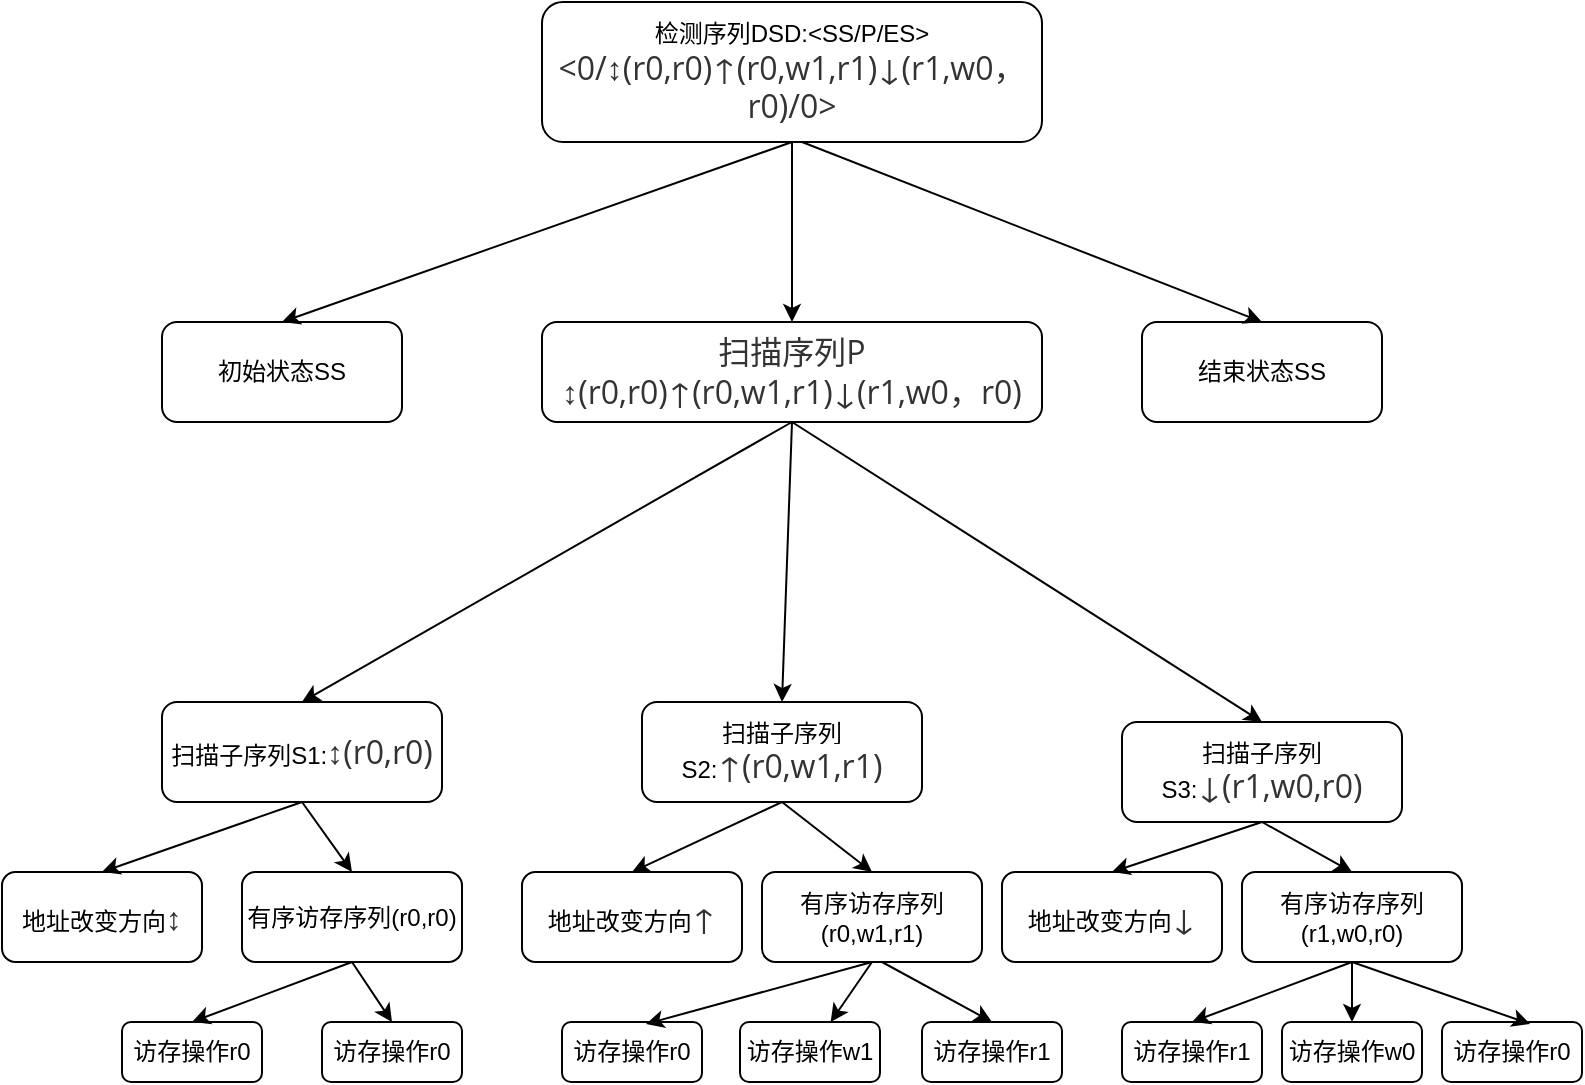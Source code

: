 <mxfile version="20.2.3" type="github">
  <diagram id="C5RBs43oDa-KdzZeNtuy" name="Page-1">
    <mxGraphModel dx="1422" dy="794" grid="1" gridSize="10" guides="1" tooltips="1" connect="1" arrows="1" fold="1" page="1" pageScale="1" pageWidth="827" pageHeight="1169" math="0" shadow="0">
      <root>
        <mxCell id="WIyWlLk6GJQsqaUBKTNV-0" />
        <mxCell id="WIyWlLk6GJQsqaUBKTNV-1" parent="WIyWlLk6GJQsqaUBKTNV-0" />
        <mxCell id="BlIVNOqxL5ss7hUApze3-11" value="检测序列DSD:&amp;lt;SS/P/ES&amp;gt;&lt;br&gt;&lt;span style=&quot;color: rgb(51, 51, 51); font-family: &amp;quot;Open Sans&amp;quot;, &amp;quot;Clear Sans&amp;quot;, &amp;quot;Helvetica Neue&amp;quot;, Helvetica, Arial, sans-serif; font-size: 16px; orphans: 4; text-align: left; background-color: rgb(255, 255, 255);&quot;&gt;&amp;lt;0/↕(r0,r0)↑(r0,w1,r1)↓(r1,w0，r0)/0&amp;gt;&lt;/span&gt;" style="rounded=1;whiteSpace=wrap;html=1;" parent="WIyWlLk6GJQsqaUBKTNV-1" vertex="1">
          <mxGeometry x="280" y="120" width="250" height="70" as="geometry" />
        </mxCell>
        <mxCell id="BlIVNOqxL5ss7hUApze3-12" value="&lt;span style=&quot;color: rgb(51, 51, 51); font-family: &amp;quot;Open Sans&amp;quot;, &amp;quot;Clear Sans&amp;quot;, &amp;quot;Helvetica Neue&amp;quot;, Helvetica, Arial, sans-serif; font-size: 16px; orphans: 4; text-align: left; background-color: rgb(255, 255, 255);&quot;&gt;扫描序列P ↕(r0,r0)↑(r0,w1,r1)↓(r1,w0，r0)&lt;/span&gt;" style="rounded=1;whiteSpace=wrap;html=1;shadow=0;glass=0;" parent="WIyWlLk6GJQsqaUBKTNV-1" vertex="1">
          <mxGeometry x="280" y="280" width="250" height="50" as="geometry" />
        </mxCell>
        <mxCell id="BlIVNOqxL5ss7hUApze3-16" value="初始状态SS" style="rounded=1;whiteSpace=wrap;html=1;shadow=0;glass=0;" parent="WIyWlLk6GJQsqaUBKTNV-1" vertex="1">
          <mxGeometry x="90" y="280" width="120" height="50" as="geometry" />
        </mxCell>
        <mxCell id="BlIVNOqxL5ss7hUApze3-17" value="结束状态SS" style="rounded=1;whiteSpace=wrap;html=1;shadow=0;glass=0;" parent="WIyWlLk6GJQsqaUBKTNV-1" vertex="1">
          <mxGeometry x="580" y="280" width="120" height="50" as="geometry" />
        </mxCell>
        <mxCell id="BlIVNOqxL5ss7hUApze3-18" value="扫描子序列S1:&lt;span style=&quot;color: rgb(51, 51, 51); font-family: &amp;quot;Open Sans&amp;quot;, &amp;quot;Clear Sans&amp;quot;, &amp;quot;Helvetica Neue&amp;quot;, Helvetica, Arial, sans-serif; font-size: 16px; orphans: 4; text-align: left; background-color: rgb(255, 255, 255);&quot;&gt;↕(r0,r0)&lt;/span&gt;" style="rounded=1;whiteSpace=wrap;html=1;shadow=0;glass=0;" parent="WIyWlLk6GJQsqaUBKTNV-1" vertex="1">
          <mxGeometry x="90" y="470" width="140" height="50" as="geometry" />
        </mxCell>
        <mxCell id="BlIVNOqxL5ss7hUApze3-19" value="扫描子序列S3:&lt;span style=&quot;color: rgb(51, 51, 51); font-family: &amp;quot;Open Sans&amp;quot;, &amp;quot;Clear Sans&amp;quot;, &amp;quot;Helvetica Neue&amp;quot;, Helvetica, Arial, sans-serif; font-size: 16px; orphans: 4; text-align: left; background-color: rgb(255, 255, 255);&quot;&gt;↓(r1,w0,r0)&lt;/span&gt;" style="rounded=1;whiteSpace=wrap;html=1;shadow=0;glass=0;" parent="WIyWlLk6GJQsqaUBKTNV-1" vertex="1">
          <mxGeometry x="570" y="480" width="140" height="50" as="geometry" />
        </mxCell>
        <mxCell id="BlIVNOqxL5ss7hUApze3-20" value="扫描子序列S2:&lt;span style=&quot;color: rgb(51, 51, 51); font-family: &amp;quot;Open Sans&amp;quot;, &amp;quot;Clear Sans&amp;quot;, &amp;quot;Helvetica Neue&amp;quot;, Helvetica, Arial, sans-serif; font-size: 16px; orphans: 4; text-align: left; background-color: rgb(255, 255, 255);&quot;&gt;↑(r0,w1,r1)&lt;/span&gt;" style="rounded=1;whiteSpace=wrap;html=1;shadow=0;glass=0;" parent="WIyWlLk6GJQsqaUBKTNV-1" vertex="1">
          <mxGeometry x="330" y="470" width="140" height="50" as="geometry" />
        </mxCell>
        <mxCell id="BlIVNOqxL5ss7hUApze3-21" value="" style="endArrow=classic;html=1;rounded=0;exitX=0.5;exitY=1;exitDx=0;exitDy=0;entryX=0.5;entryY=0;entryDx=0;entryDy=0;" parent="WIyWlLk6GJQsqaUBKTNV-1" source="BlIVNOqxL5ss7hUApze3-11" target="BlIVNOqxL5ss7hUApze3-12" edge="1">
          <mxGeometry width="50" height="50" relative="1" as="geometry">
            <mxPoint x="390" y="370" as="sourcePoint" />
            <mxPoint x="440" y="320" as="targetPoint" />
          </mxGeometry>
        </mxCell>
        <mxCell id="OU6RiCZ3WggOZJtyzDsr-0" value="" style="endArrow=classic;html=1;rounded=0;entryX=0.5;entryY=0;entryDx=0;entryDy=0;" edge="1" parent="WIyWlLk6GJQsqaUBKTNV-1" target="BlIVNOqxL5ss7hUApze3-17">
          <mxGeometry width="50" height="50" relative="1" as="geometry">
            <mxPoint x="410" y="190" as="sourcePoint" />
            <mxPoint x="690" y="380" as="targetPoint" />
          </mxGeometry>
        </mxCell>
        <mxCell id="OU6RiCZ3WggOZJtyzDsr-1" value="" style="endArrow=classic;html=1;rounded=0;exitX=0.5;exitY=1;exitDx=0;exitDy=0;entryX=0.5;entryY=0;entryDx=0;entryDy=0;" edge="1" parent="WIyWlLk6GJQsqaUBKTNV-1" source="BlIVNOqxL5ss7hUApze3-11" target="BlIVNOqxL5ss7hUApze3-16">
          <mxGeometry width="50" height="50" relative="1" as="geometry">
            <mxPoint x="640" y="430" as="sourcePoint" />
            <mxPoint x="690" y="380" as="targetPoint" />
          </mxGeometry>
        </mxCell>
        <mxCell id="OU6RiCZ3WggOZJtyzDsr-2" value="" style="endArrow=classic;html=1;rounded=0;exitX=0.5;exitY=1;exitDx=0;exitDy=0;entryX=0.5;entryY=0;entryDx=0;entryDy=0;" edge="1" parent="WIyWlLk6GJQsqaUBKTNV-1" source="BlIVNOqxL5ss7hUApze3-12" target="BlIVNOqxL5ss7hUApze3-20">
          <mxGeometry width="50" height="50" relative="1" as="geometry">
            <mxPoint x="640" y="430" as="sourcePoint" />
            <mxPoint x="690" y="380" as="targetPoint" />
          </mxGeometry>
        </mxCell>
        <mxCell id="OU6RiCZ3WggOZJtyzDsr-3" value="" style="endArrow=classic;html=1;rounded=0;exitX=0.5;exitY=1;exitDx=0;exitDy=0;entryX=0.5;entryY=0;entryDx=0;entryDy=0;" edge="1" parent="WIyWlLk6GJQsqaUBKTNV-1" source="BlIVNOqxL5ss7hUApze3-12" target="BlIVNOqxL5ss7hUApze3-19">
          <mxGeometry width="50" height="50" relative="1" as="geometry">
            <mxPoint x="640" y="430" as="sourcePoint" />
            <mxPoint x="690" y="380" as="targetPoint" />
          </mxGeometry>
        </mxCell>
        <mxCell id="OU6RiCZ3WggOZJtyzDsr-5" value="" style="endArrow=classic;html=1;rounded=0;exitX=0.5;exitY=1;exitDx=0;exitDy=0;" edge="1" parent="WIyWlLk6GJQsqaUBKTNV-1" source="BlIVNOqxL5ss7hUApze3-12">
          <mxGeometry width="50" height="50" relative="1" as="geometry">
            <mxPoint x="350" y="340" as="sourcePoint" />
            <mxPoint x="160" y="470" as="targetPoint" />
          </mxGeometry>
        </mxCell>
        <mxCell id="OU6RiCZ3WggOZJtyzDsr-22" value="地址改变方向&lt;span style=&quot;color: rgb(51, 51, 51); font-family: &amp;quot;Open Sans&amp;quot;, &amp;quot;Clear Sans&amp;quot;, &amp;quot;Helvetica Neue&amp;quot;, Helvetica, Arial, sans-serif; font-size: 16px; orphans: 4; text-align: left; background-color: rgb(255, 255, 255);&quot;&gt;↕&lt;/span&gt;" style="rounded=1;whiteSpace=wrap;html=1;" vertex="1" parent="WIyWlLk6GJQsqaUBKTNV-1">
          <mxGeometry x="10" y="555" width="100" height="45" as="geometry" />
        </mxCell>
        <mxCell id="OU6RiCZ3WggOZJtyzDsr-24" value="有序访存序列(r0,r0)" style="rounded=1;whiteSpace=wrap;html=1;" vertex="1" parent="WIyWlLk6GJQsqaUBKTNV-1">
          <mxGeometry x="130" y="555" width="110" height="45" as="geometry" />
        </mxCell>
        <mxCell id="OU6RiCZ3WggOZJtyzDsr-25" value="地址改变方向&lt;span style=&quot;color: rgb(51, 51, 51); font-family: &amp;quot;Open Sans&amp;quot;, &amp;quot;Clear Sans&amp;quot;, &amp;quot;Helvetica Neue&amp;quot;, Helvetica, Arial, sans-serif; font-size: 16px; orphans: 4; text-align: left; background-color: rgb(255, 255, 255);&quot;&gt;↑&lt;/span&gt;" style="rounded=1;whiteSpace=wrap;html=1;" vertex="1" parent="WIyWlLk6GJQsqaUBKTNV-1">
          <mxGeometry x="270" y="555" width="110" height="45" as="geometry" />
        </mxCell>
        <mxCell id="OU6RiCZ3WggOZJtyzDsr-26" value="有序访存序列(r0,w1,r1)" style="rounded=1;whiteSpace=wrap;html=1;" vertex="1" parent="WIyWlLk6GJQsqaUBKTNV-1">
          <mxGeometry x="390" y="555" width="110" height="45" as="geometry" />
        </mxCell>
        <mxCell id="OU6RiCZ3WggOZJtyzDsr-27" value="地址改变方向&lt;span style=&quot;color: rgb(51, 51, 51); font-family: &amp;quot;Open Sans&amp;quot;, &amp;quot;Clear Sans&amp;quot;, &amp;quot;Helvetica Neue&amp;quot;, Helvetica, Arial, sans-serif; font-size: 16px; orphans: 4; text-align: left; background-color: rgb(255, 255, 255);&quot;&gt;↓&lt;/span&gt;" style="rounded=1;whiteSpace=wrap;html=1;" vertex="1" parent="WIyWlLk6GJQsqaUBKTNV-1">
          <mxGeometry x="510" y="555" width="110" height="45" as="geometry" />
        </mxCell>
        <mxCell id="OU6RiCZ3WggOZJtyzDsr-31" value="有序访存序列(r1,w0,r0)" style="rounded=1;whiteSpace=wrap;html=1;" vertex="1" parent="WIyWlLk6GJQsqaUBKTNV-1">
          <mxGeometry x="630" y="555" width="110" height="45" as="geometry" />
        </mxCell>
        <mxCell id="OU6RiCZ3WggOZJtyzDsr-32" value="" style="endArrow=classic;html=1;rounded=0;exitX=0.5;exitY=1;exitDx=0;exitDy=0;entryX=0.5;entryY=0;entryDx=0;entryDy=0;" edge="1" parent="WIyWlLk6GJQsqaUBKTNV-1" source="BlIVNOqxL5ss7hUApze3-19" target="OU6RiCZ3WggOZJtyzDsr-27">
          <mxGeometry width="50" height="50" relative="1" as="geometry">
            <mxPoint x="640" y="430" as="sourcePoint" />
            <mxPoint x="690" y="380" as="targetPoint" />
          </mxGeometry>
        </mxCell>
        <mxCell id="OU6RiCZ3WggOZJtyzDsr-33" value="" style="endArrow=classic;html=1;rounded=0;entryX=0.5;entryY=0;entryDx=0;entryDy=0;" edge="1" parent="WIyWlLk6GJQsqaUBKTNV-1" target="OU6RiCZ3WggOZJtyzDsr-31">
          <mxGeometry width="50" height="50" relative="1" as="geometry">
            <mxPoint x="640" y="530" as="sourcePoint" />
            <mxPoint x="690" y="380" as="targetPoint" />
          </mxGeometry>
        </mxCell>
        <mxCell id="OU6RiCZ3WggOZJtyzDsr-36" value="" style="endArrow=classic;html=1;rounded=0;exitX=0.5;exitY=1;exitDx=0;exitDy=0;entryX=0.5;entryY=0;entryDx=0;entryDy=0;" edge="1" parent="WIyWlLk6GJQsqaUBKTNV-1" source="BlIVNOqxL5ss7hUApze3-20" target="OU6RiCZ3WggOZJtyzDsr-25">
          <mxGeometry width="50" height="50" relative="1" as="geometry">
            <mxPoint x="640" y="430" as="sourcePoint" />
            <mxPoint x="690" y="380" as="targetPoint" />
          </mxGeometry>
        </mxCell>
        <mxCell id="OU6RiCZ3WggOZJtyzDsr-37" value="" style="endArrow=classic;html=1;rounded=0;exitX=0.5;exitY=1;exitDx=0;exitDy=0;entryX=0.5;entryY=0;entryDx=0;entryDy=0;" edge="1" parent="WIyWlLk6GJQsqaUBKTNV-1" source="BlIVNOqxL5ss7hUApze3-20" target="OU6RiCZ3WggOZJtyzDsr-26">
          <mxGeometry width="50" height="50" relative="1" as="geometry">
            <mxPoint x="640" y="430" as="sourcePoint" />
            <mxPoint x="690" y="380" as="targetPoint" />
          </mxGeometry>
        </mxCell>
        <mxCell id="OU6RiCZ3WggOZJtyzDsr-38" value="" style="endArrow=classic;html=1;rounded=0;entryX=0.5;entryY=0;entryDx=0;entryDy=0;" edge="1" parent="WIyWlLk6GJQsqaUBKTNV-1" target="OU6RiCZ3WggOZJtyzDsr-24">
          <mxGeometry width="50" height="50" relative="1" as="geometry">
            <mxPoint x="160" y="520" as="sourcePoint" />
            <mxPoint x="690" y="380" as="targetPoint" />
          </mxGeometry>
        </mxCell>
        <mxCell id="OU6RiCZ3WggOZJtyzDsr-39" value="" style="endArrow=classic;html=1;rounded=0;exitX=0.5;exitY=1;exitDx=0;exitDy=0;entryX=0.5;entryY=0;entryDx=0;entryDy=0;" edge="1" parent="WIyWlLk6GJQsqaUBKTNV-1" source="BlIVNOqxL5ss7hUApze3-18" target="OU6RiCZ3WggOZJtyzDsr-22">
          <mxGeometry width="50" height="50" relative="1" as="geometry">
            <mxPoint x="640" y="430" as="sourcePoint" />
            <mxPoint x="690" y="380" as="targetPoint" />
          </mxGeometry>
        </mxCell>
        <mxCell id="OU6RiCZ3WggOZJtyzDsr-40" value="访存操作r0" style="rounded=1;whiteSpace=wrap;html=1;" vertex="1" parent="WIyWlLk6GJQsqaUBKTNV-1">
          <mxGeometry x="70" y="630" width="70" height="30" as="geometry" />
        </mxCell>
        <mxCell id="OU6RiCZ3WggOZJtyzDsr-42" value="访存操作r0" style="rounded=1;whiteSpace=wrap;html=1;" vertex="1" parent="WIyWlLk6GJQsqaUBKTNV-1">
          <mxGeometry x="170" y="630" width="70" height="30" as="geometry" />
        </mxCell>
        <mxCell id="OU6RiCZ3WggOZJtyzDsr-43" value="访存操作r0" style="rounded=1;whiteSpace=wrap;html=1;" vertex="1" parent="WIyWlLk6GJQsqaUBKTNV-1">
          <mxGeometry x="730" y="630" width="70" height="30" as="geometry" />
        </mxCell>
        <mxCell id="OU6RiCZ3WggOZJtyzDsr-44" value="访存操作w0" style="rounded=1;whiteSpace=wrap;html=1;" vertex="1" parent="WIyWlLk6GJQsqaUBKTNV-1">
          <mxGeometry x="650" y="630" width="70" height="30" as="geometry" />
        </mxCell>
        <mxCell id="OU6RiCZ3WggOZJtyzDsr-45" value="访存操作r1" style="rounded=1;whiteSpace=wrap;html=1;" vertex="1" parent="WIyWlLk6GJQsqaUBKTNV-1">
          <mxGeometry x="570" y="630" width="70" height="30" as="geometry" />
        </mxCell>
        <mxCell id="OU6RiCZ3WggOZJtyzDsr-46" value="访存操作r1" style="rounded=1;whiteSpace=wrap;html=1;" vertex="1" parent="WIyWlLk6GJQsqaUBKTNV-1">
          <mxGeometry x="470" y="630" width="70" height="30" as="geometry" />
        </mxCell>
        <mxCell id="OU6RiCZ3WggOZJtyzDsr-47" value="访存操作w1" style="rounded=1;whiteSpace=wrap;html=1;" vertex="1" parent="WIyWlLk6GJQsqaUBKTNV-1">
          <mxGeometry x="379" y="630" width="70" height="30" as="geometry" />
        </mxCell>
        <mxCell id="OU6RiCZ3WggOZJtyzDsr-48" value="访存操作r0" style="rounded=1;whiteSpace=wrap;html=1;" vertex="1" parent="WIyWlLk6GJQsqaUBKTNV-1">
          <mxGeometry x="290" y="630" width="70" height="30" as="geometry" />
        </mxCell>
        <mxCell id="OU6RiCZ3WggOZJtyzDsr-55" value="" style="endArrow=classic;html=1;rounded=0;exitX=0.5;exitY=1;exitDx=0;exitDy=0;entryX=0.5;entryY=0;entryDx=0;entryDy=0;" edge="1" parent="WIyWlLk6GJQsqaUBKTNV-1" source="OU6RiCZ3WggOZJtyzDsr-24" target="OU6RiCZ3WggOZJtyzDsr-40">
          <mxGeometry width="50" height="50" relative="1" as="geometry">
            <mxPoint x="640" y="430" as="sourcePoint" />
            <mxPoint x="690" y="380" as="targetPoint" />
          </mxGeometry>
        </mxCell>
        <mxCell id="OU6RiCZ3WggOZJtyzDsr-56" value="" style="endArrow=classic;html=1;rounded=0;exitX=0.5;exitY=1;exitDx=0;exitDy=0;entryX=0.5;entryY=0;entryDx=0;entryDy=0;" edge="1" parent="WIyWlLk6GJQsqaUBKTNV-1" source="OU6RiCZ3WggOZJtyzDsr-24" target="OU6RiCZ3WggOZJtyzDsr-42">
          <mxGeometry width="50" height="50" relative="1" as="geometry">
            <mxPoint x="640" y="430" as="sourcePoint" />
            <mxPoint x="690" y="380" as="targetPoint" />
          </mxGeometry>
        </mxCell>
        <mxCell id="OU6RiCZ3WggOZJtyzDsr-57" value="" style="endArrow=classic;html=1;rounded=0;exitX=0.5;exitY=1;exitDx=0;exitDy=0;entryX=0.6;entryY=0.033;entryDx=0;entryDy=0;entryPerimeter=0;" edge="1" parent="WIyWlLk6GJQsqaUBKTNV-1" source="OU6RiCZ3WggOZJtyzDsr-26" target="OU6RiCZ3WggOZJtyzDsr-48">
          <mxGeometry width="50" height="50" relative="1" as="geometry">
            <mxPoint x="640" y="430" as="sourcePoint" />
            <mxPoint x="690" y="380" as="targetPoint" />
          </mxGeometry>
        </mxCell>
        <mxCell id="OU6RiCZ3WggOZJtyzDsr-58" value="" style="endArrow=classic;html=1;rounded=0;exitX=0.5;exitY=1;exitDx=0;exitDy=0;" edge="1" parent="WIyWlLk6GJQsqaUBKTNV-1" source="OU6RiCZ3WggOZJtyzDsr-26" target="OU6RiCZ3WggOZJtyzDsr-47">
          <mxGeometry width="50" height="50" relative="1" as="geometry">
            <mxPoint x="640" y="430" as="sourcePoint" />
            <mxPoint x="690" y="380" as="targetPoint" />
          </mxGeometry>
        </mxCell>
        <mxCell id="OU6RiCZ3WggOZJtyzDsr-59" value="" style="endArrow=classic;html=1;rounded=0;entryX=0.5;entryY=0;entryDx=0;entryDy=0;" edge="1" parent="WIyWlLk6GJQsqaUBKTNV-1" target="OU6RiCZ3WggOZJtyzDsr-46">
          <mxGeometry width="50" height="50" relative="1" as="geometry">
            <mxPoint x="450" y="600" as="sourcePoint" />
            <mxPoint x="690" y="380" as="targetPoint" />
          </mxGeometry>
        </mxCell>
        <mxCell id="OU6RiCZ3WggOZJtyzDsr-60" value="" style="endArrow=classic;html=1;rounded=0;exitX=0.5;exitY=1;exitDx=0;exitDy=0;entryX=0.5;entryY=0;entryDx=0;entryDy=0;" edge="1" parent="WIyWlLk6GJQsqaUBKTNV-1" source="OU6RiCZ3WggOZJtyzDsr-31" target="OU6RiCZ3WggOZJtyzDsr-45">
          <mxGeometry width="50" height="50" relative="1" as="geometry">
            <mxPoint x="640" y="430" as="sourcePoint" />
            <mxPoint x="690" y="380" as="targetPoint" />
          </mxGeometry>
        </mxCell>
        <mxCell id="OU6RiCZ3WggOZJtyzDsr-61" value="" style="endArrow=classic;html=1;rounded=0;exitX=0.5;exitY=1;exitDx=0;exitDy=0;entryX=0.5;entryY=0;entryDx=0;entryDy=0;" edge="1" parent="WIyWlLk6GJQsqaUBKTNV-1" source="OU6RiCZ3WggOZJtyzDsr-31" target="OU6RiCZ3WggOZJtyzDsr-44">
          <mxGeometry width="50" height="50" relative="1" as="geometry">
            <mxPoint x="640" y="430" as="sourcePoint" />
            <mxPoint x="690" y="380" as="targetPoint" />
          </mxGeometry>
        </mxCell>
        <mxCell id="OU6RiCZ3WggOZJtyzDsr-62" value="" style="endArrow=classic;html=1;rounded=0;exitX=0.5;exitY=1;exitDx=0;exitDy=0;entryX=0.629;entryY=0.033;entryDx=0;entryDy=0;entryPerimeter=0;" edge="1" parent="WIyWlLk6GJQsqaUBKTNV-1" source="OU6RiCZ3WggOZJtyzDsr-31" target="OU6RiCZ3WggOZJtyzDsr-43">
          <mxGeometry width="50" height="50" relative="1" as="geometry">
            <mxPoint x="640" y="430" as="sourcePoint" />
            <mxPoint x="690" y="380" as="targetPoint" />
          </mxGeometry>
        </mxCell>
      </root>
    </mxGraphModel>
  </diagram>
</mxfile>
